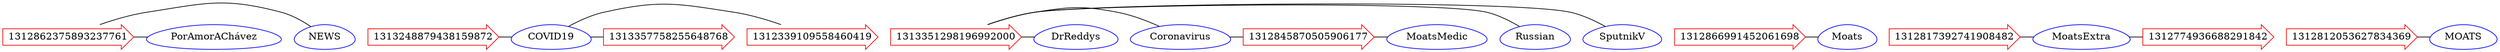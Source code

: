 graph {
	node [color=red shape=rarrow]
	1312862375893237761 [label=1312862375893237761]
	node [color=blue shape=egg]
	"PorAmorAChávez" [label="PorAmorAChávez"]
	1312862375893237761 -- "PorAmorAChávez" [constraint=false]
	node [color=blue shape=egg]
	NEWS [label=NEWS]
	1312862375893237761 -- NEWS [constraint=false]
	node [color=red shape=rarrow]
	1313248879438159872 [label=1313248879438159872]
	node [color=blue shape=egg]
	COVID19 [label=COVID19]
	1313248879438159872 -- COVID19 [constraint=false]
	node [color=red shape=rarrow]
	1313357758255648768 [label=1313357758255648768]
	node [color=blue shape=egg]
	COVID19 [label=COVID19]
	1313357758255648768 -- COVID19 [constraint=false]
	node [color=red shape=rarrow]
	1313351298196992000 [label=1313351298196992000]
	node [color=blue shape=egg]
	DrReddys [label=DrReddys]
	1313351298196992000 -- DrReddys [constraint=false]
	node [color=blue shape=egg]
	Coronavirus [label=Coronavirus]
	1313351298196992000 -- Coronavirus [constraint=false]
	node [color=blue shape=egg]
	Russian [label=Russian]
	1313351298196992000 -- Russian [constraint=false]
	node [color=blue shape=egg]
	SputnikV [label=SputnikV]
	1313351298196992000 -- SputnikV [constraint=false]
	node [color=red shape=rarrow]
	1312339109558460419 [label=1312339109558460419]
	node [color=blue shape=egg]
	COVID19 [label=COVID19]
	1312339109558460419 -- COVID19 [constraint=false]
	node [color=red shape=rarrow]
	1312866991452061698 [label=1312866991452061698]
	node [color=blue shape=egg]
	Moats [label=Moats]
	1312866991452061698 -- Moats [constraint=false]
	node [color=red shape=rarrow]
	1312845870505906177 [label=1312845870505906177]
	node [color=blue shape=egg]
	Coronavirus [label=Coronavirus]
	1312845870505906177 -- Coronavirus [constraint=false]
	node [color=blue shape=egg]
	MoatsMedic [label=MoatsMedic]
	1312845870505906177 -- MoatsMedic [constraint=false]
	node [color=red shape=rarrow]
	1312817392741908482 [label=1312817392741908482]
	node [color=blue shape=egg]
	MoatsExtra [label=MoatsExtra]
	1312817392741908482 -- MoatsExtra [constraint=false]
	node [color=red shape=rarrow]
	1312812053627834369 [label=1312812053627834369]
	node [color=blue shape=egg]
	MOATS [label=MOATS]
	1312812053627834369 -- MOATS [constraint=false]
	node [color=red shape=rarrow]
	1312774936688291842 [label=1312774936688291842]
	node [color=blue shape=egg]
	MoatsExtra [label=MoatsExtra]
	1312774936688291842 -- MoatsExtra [constraint=false]
}
